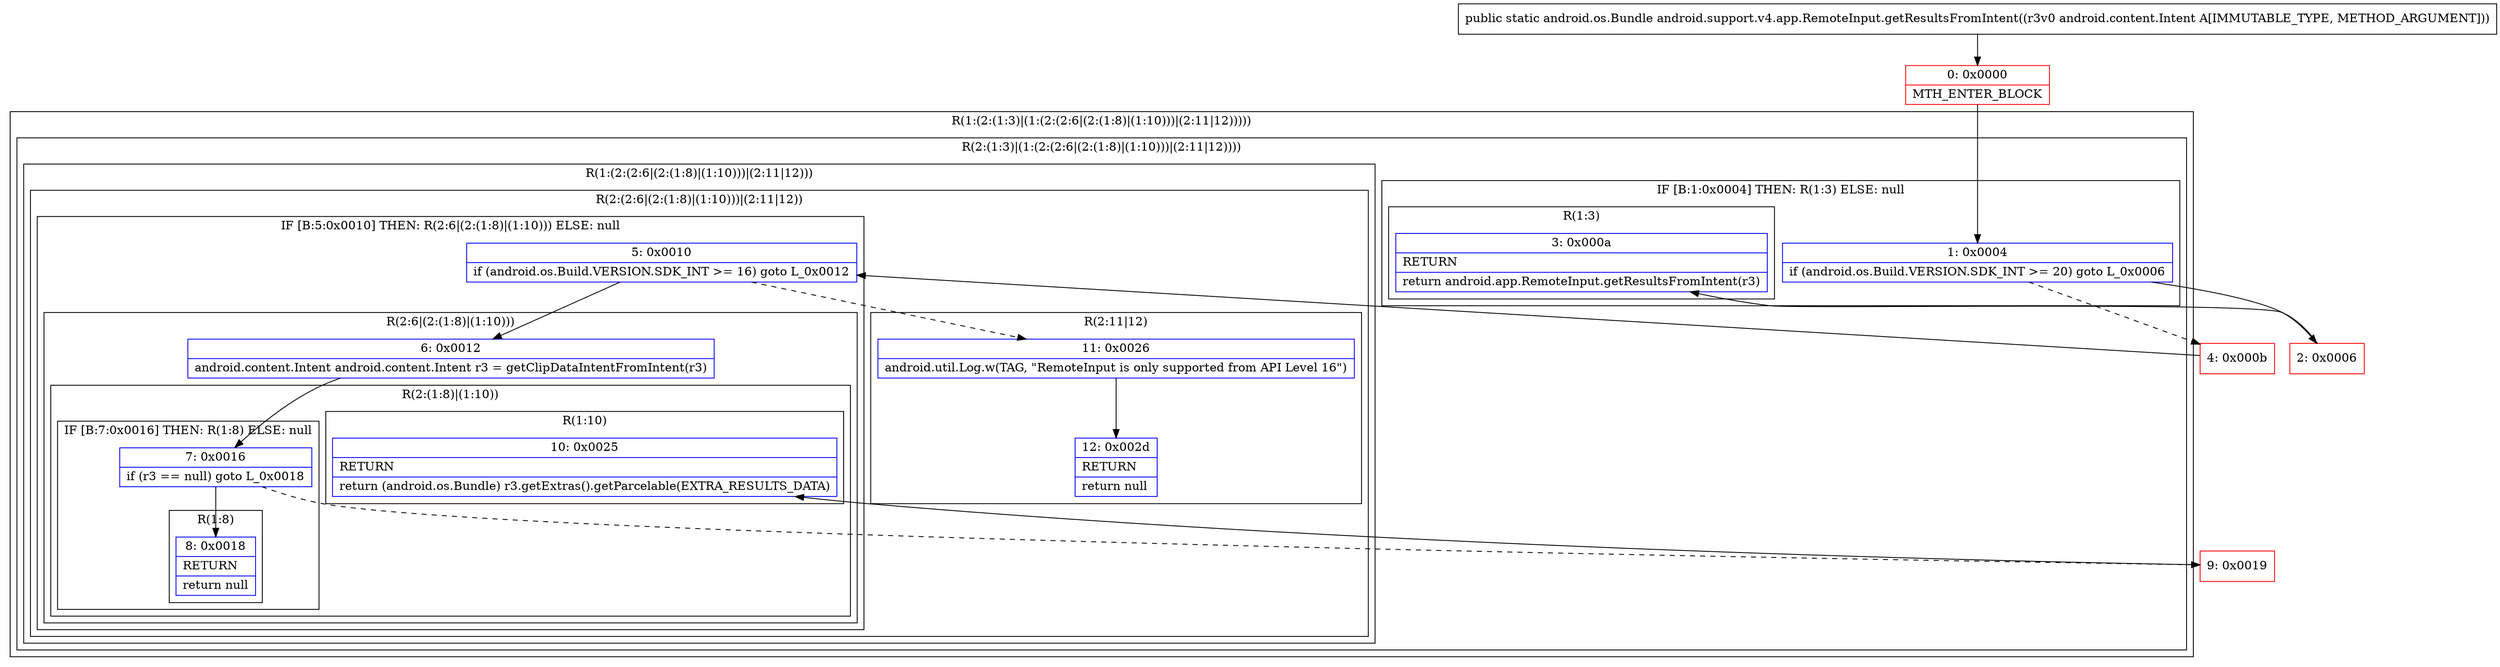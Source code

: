 digraph "CFG forandroid.support.v4.app.RemoteInput.getResultsFromIntent(Landroid\/content\/Intent;)Landroid\/os\/Bundle;" {
subgraph cluster_Region_353857047 {
label = "R(1:(2:(1:3)|(1:(2:(2:6|(2:(1:8)|(1:10)))|(2:11|12)))))";
node [shape=record,color=blue];
subgraph cluster_Region_1205351725 {
label = "R(2:(1:3)|(1:(2:(2:6|(2:(1:8)|(1:10)))|(2:11|12))))";
node [shape=record,color=blue];
subgraph cluster_IfRegion_394124876 {
label = "IF [B:1:0x0004] THEN: R(1:3) ELSE: null";
node [shape=record,color=blue];
Node_1 [shape=record,label="{1\:\ 0x0004|if (android.os.Build.VERSION.SDK_INT \>= 20) goto L_0x0006\l}"];
subgraph cluster_Region_1028233500 {
label = "R(1:3)";
node [shape=record,color=blue];
Node_3 [shape=record,label="{3\:\ 0x000a|RETURN\l|return android.app.RemoteInput.getResultsFromIntent(r3)\l}"];
}
}
subgraph cluster_Region_318783348 {
label = "R(1:(2:(2:6|(2:(1:8)|(1:10)))|(2:11|12)))";
node [shape=record,color=blue];
subgraph cluster_Region_368509284 {
label = "R(2:(2:6|(2:(1:8)|(1:10)))|(2:11|12))";
node [shape=record,color=blue];
subgraph cluster_IfRegion_1820406312 {
label = "IF [B:5:0x0010] THEN: R(2:6|(2:(1:8)|(1:10))) ELSE: null";
node [shape=record,color=blue];
Node_5 [shape=record,label="{5\:\ 0x0010|if (android.os.Build.VERSION.SDK_INT \>= 16) goto L_0x0012\l}"];
subgraph cluster_Region_2120011697 {
label = "R(2:6|(2:(1:8)|(1:10)))";
node [shape=record,color=blue];
Node_6 [shape=record,label="{6\:\ 0x0012|android.content.Intent android.content.Intent r3 = getClipDataIntentFromIntent(r3)\l}"];
subgraph cluster_Region_502388701 {
label = "R(2:(1:8)|(1:10))";
node [shape=record,color=blue];
subgraph cluster_IfRegion_686260396 {
label = "IF [B:7:0x0016] THEN: R(1:8) ELSE: null";
node [shape=record,color=blue];
Node_7 [shape=record,label="{7\:\ 0x0016|if (r3 == null) goto L_0x0018\l}"];
subgraph cluster_Region_261664904 {
label = "R(1:8)";
node [shape=record,color=blue];
Node_8 [shape=record,label="{8\:\ 0x0018|RETURN\l|return null\l}"];
}
}
subgraph cluster_Region_230620351 {
label = "R(1:10)";
node [shape=record,color=blue];
Node_10 [shape=record,label="{10\:\ 0x0025|RETURN\l|return (android.os.Bundle) r3.getExtras().getParcelable(EXTRA_RESULTS_DATA)\l}"];
}
}
}
}
subgraph cluster_Region_583629886 {
label = "R(2:11|12)";
node [shape=record,color=blue];
Node_11 [shape=record,label="{11\:\ 0x0026|android.util.Log.w(TAG, \"RemoteInput is only supported from API Level 16\")\l}"];
Node_12 [shape=record,label="{12\:\ 0x002d|RETURN\l|return null\l}"];
}
}
}
}
}
Node_0 [shape=record,color=red,label="{0\:\ 0x0000|MTH_ENTER_BLOCK\l}"];
Node_2 [shape=record,color=red,label="{2\:\ 0x0006}"];
Node_4 [shape=record,color=red,label="{4\:\ 0x000b}"];
Node_9 [shape=record,color=red,label="{9\:\ 0x0019}"];
MethodNode[shape=record,label="{public static android.os.Bundle android.support.v4.app.RemoteInput.getResultsFromIntent((r3v0 android.content.Intent A[IMMUTABLE_TYPE, METHOD_ARGUMENT])) }"];
MethodNode -> Node_0;
Node_1 -> Node_2;
Node_1 -> Node_4[style=dashed];
Node_5 -> Node_6;
Node_5 -> Node_11[style=dashed];
Node_6 -> Node_7;
Node_7 -> Node_8;
Node_7 -> Node_9[style=dashed];
Node_11 -> Node_12;
Node_0 -> Node_1;
Node_2 -> Node_3;
Node_4 -> Node_5;
Node_9 -> Node_10;
}

